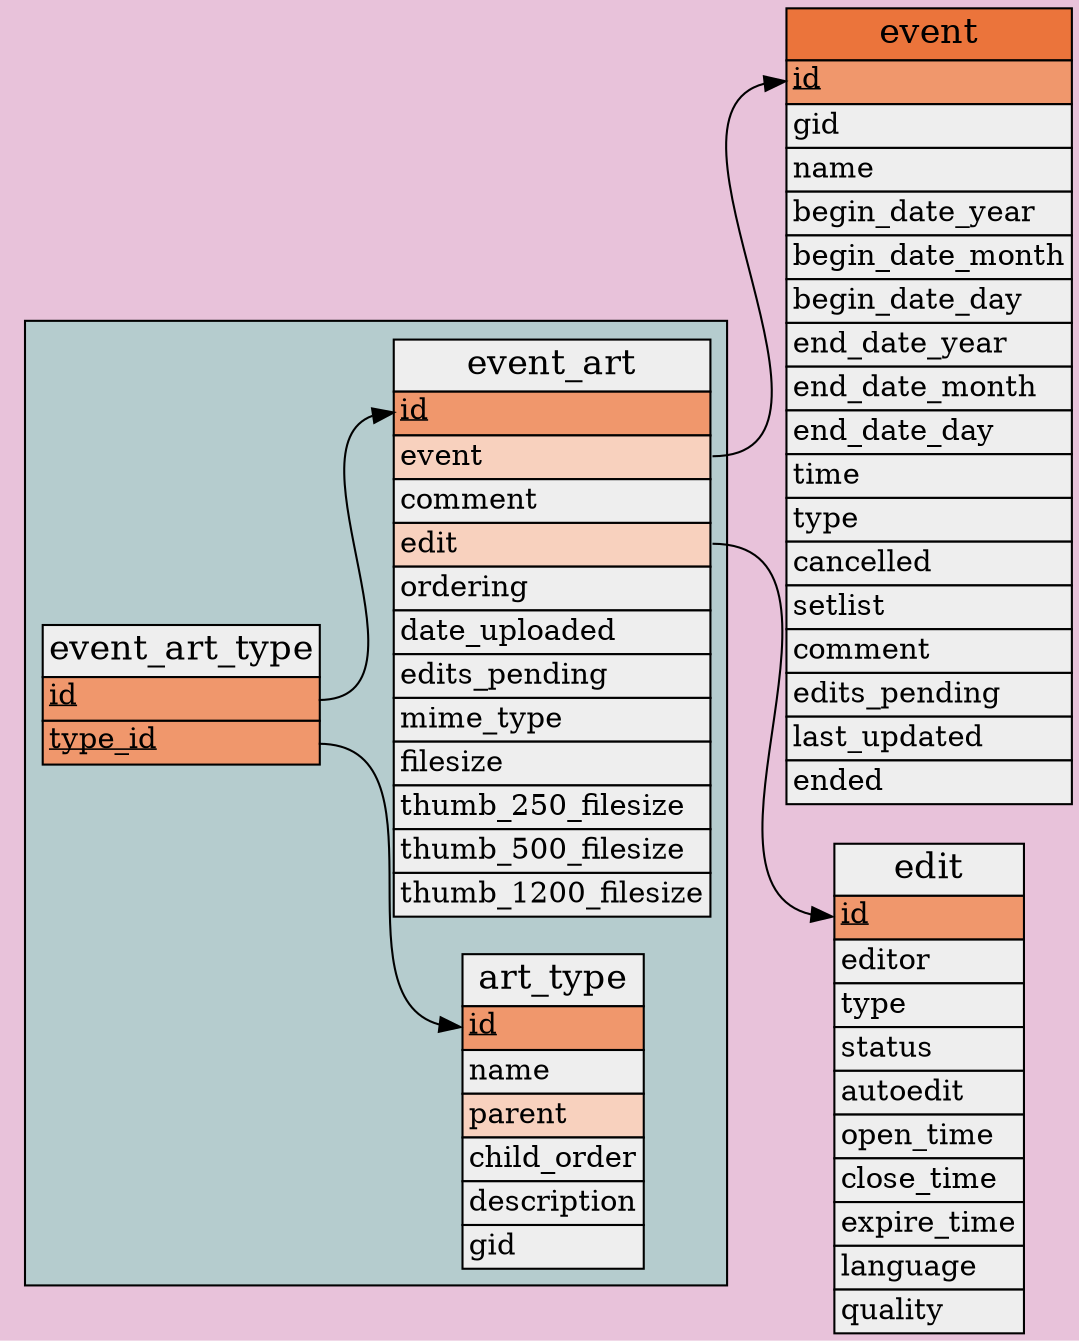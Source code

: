 // Automatically generated, do not edit.
// - Database schema sequence: 30
digraph event_art_details {
    tooltip = "Tables for event art"
    graph [
        bgcolor = "#e8c2da"
        concentrate = true
        pack = true
        rankdir = "LR"
    ];
    node [
        shape = plain
    ];

    // Tables
    "event_art_archive.art_type" [
        label = <
            <table border="0" cellspacing="0" cellborder="1">
                <tr><td bgcolor="#eeeeee"><font point-size="17">art_type</font></td></tr>
                <tr><td bgcolor="#f0976c" align="left" port="id"><font point-size="14"><u>id</u></font></td></tr>
                <tr><td bgcolor="#eeeeee" align="left" port="name"><font point-size="14">name</font></td></tr>
                <tr><td bgcolor="#f8d1be" align="left" port="parent"><font point-size="14">parent</font></td></tr>
                <tr><td bgcolor="#eeeeee" align="left" port="child_order"><font point-size="14">child_order</font></td></tr>
                <tr><td bgcolor="#eeeeee" align="left" port="description"><font point-size="14">description</font></td></tr>
                <tr><td bgcolor="#eeeeee" align="left" port="gid"><font point-size="14">gid</font></td></tr>
            </table>
        >
    ];
    "event_art_archive.event_art" [
        label = <
            <table border="0" cellspacing="0" cellborder="1">
                <tr><td bgcolor="#eeeeee"><font point-size="17">event_art</font></td></tr>
                <tr><td bgcolor="#f0976c" align="left" port="id"><font point-size="14"><u>id</u></font></td></tr>
                <tr><td bgcolor="#f8d1be" align="left" port="event"><font point-size="14">event</font></td></tr>
                <tr><td bgcolor="#eeeeee" align="left" port="comment"><font point-size="14">comment</font></td></tr>
                <tr><td bgcolor="#f8d1be" align="left" port="edit"><font point-size="14">edit</font></td></tr>
                <tr><td bgcolor="#eeeeee" align="left" port="ordering"><font point-size="14">ordering</font></td></tr>
                <tr><td bgcolor="#eeeeee" align="left" port="date_uploaded"><font point-size="14">date_uploaded</font></td></tr>
                <tr><td bgcolor="#eeeeee" align="left" port="edits_pending"><font point-size="14">edits_pending</font></td></tr>
                <tr><td bgcolor="#eeeeee" align="left" port="mime_type"><font point-size="14">mime_type</font></td></tr>
                <tr><td bgcolor="#eeeeee" align="left" port="filesize"><font point-size="14">filesize</font></td></tr>
                <tr><td bgcolor="#eeeeee" align="left" port="thumb_250_filesize"><font point-size="14">thumb_250_filesize</font></td></tr>
                <tr><td bgcolor="#eeeeee" align="left" port="thumb_500_filesize"><font point-size="14">thumb_500_filesize</font></td></tr>
                <tr><td bgcolor="#eeeeee" align="left" port="thumb_1200_filesize"><font point-size="14">thumb_1200_filesize</font></td></tr>
            </table>
        >
    ];
    "event_art_archive.event_art_type" [
        label = <
            <table border="0" cellspacing="0" cellborder="1">
                <tr><td bgcolor="#eeeeee"><font point-size="17">event_art_type</font></td></tr>
                <tr><td bgcolor="#f0976c" align="left" port="id"><font point-size="14"><u>id</u></font></td></tr>
                <tr><td bgcolor="#f0976c" align="left" port="type_id"><font point-size="14"><u>type_id</u></font></td></tr>
            </table>
        >
    ];
    "musicbrainz.edit" [
        label = <
            <table border="0" cellspacing="0" cellborder="1">
                <tr><td bgcolor="#eeeeee"><font point-size="17">edit</font></td></tr>
                <tr><td bgcolor="#f0976c" align="left" port="id"><font point-size="14"><u>id</u></font></td></tr>
                <tr><td bgcolor="#eeeeee" align="left" port="editor"><font point-size="14">editor</font></td></tr>
                <tr><td bgcolor="#eeeeee" align="left" port="type"><font point-size="14">type</font></td></tr>
                <tr><td bgcolor="#eeeeee" align="left" port="status"><font point-size="14">status</font></td></tr>
                <tr><td bgcolor="#eeeeee" align="left" port="autoedit"><font point-size="14">autoedit</font></td></tr>
                <tr><td bgcolor="#eeeeee" align="left" port="open_time"><font point-size="14">open_time</font></td></tr>
                <tr><td bgcolor="#eeeeee" align="left" port="close_time"><font point-size="14">close_time</font></td></tr>
                <tr><td bgcolor="#eeeeee" align="left" port="expire_time"><font point-size="14">expire_time</font></td></tr>
                <tr><td bgcolor="#eeeeee" align="left" port="language"><font point-size="14">language</font></td></tr>
                <tr><td bgcolor="#eeeeee" align="left" port="quality"><font point-size="14">quality</font></td></tr>
            </table>
        >
    ];
    "musicbrainz.event" [
        label = <
            <table border="0" cellspacing="0" cellborder="1">
                <tr><td bgcolor="#eb743b"><font point-size="17">event</font></td></tr>
                <tr><td bgcolor="#f0976c" align="left" port="id"><font point-size="14"><u>id</u></font></td></tr>
                <tr><td bgcolor="#eeeeee" align="left" port="gid"><font point-size="14">gid</font></td></tr>
                <tr><td bgcolor="#eeeeee" align="left" port="name"><font point-size="14">name</font></td></tr>
                <tr><td bgcolor="#eeeeee" align="left" port="begin_date_year"><font point-size="14">begin_date_year</font></td></tr>
                <tr><td bgcolor="#eeeeee" align="left" port="begin_date_month"><font point-size="14">begin_date_month</font></td></tr>
                <tr><td bgcolor="#eeeeee" align="left" port="begin_date_day"><font point-size="14">begin_date_day</font></td></tr>
                <tr><td bgcolor="#eeeeee" align="left" port="end_date_year"><font point-size="14">end_date_year</font></td></tr>
                <tr><td bgcolor="#eeeeee" align="left" port="end_date_month"><font point-size="14">end_date_month</font></td></tr>
                <tr><td bgcolor="#eeeeee" align="left" port="end_date_day"><font point-size="14">end_date_day</font></td></tr>
                <tr><td bgcolor="#eeeeee" align="left" port="time"><font point-size="14">time</font></td></tr>
                <tr><td bgcolor="#eeeeee" align="left" port="type"><font point-size="14">type</font></td></tr>
                <tr><td bgcolor="#eeeeee" align="left" port="cancelled"><font point-size="14">cancelled</font></td></tr>
                <tr><td bgcolor="#eeeeee" align="left" port="setlist"><font point-size="14">setlist</font></td></tr>
                <tr><td bgcolor="#eeeeee" align="left" port="comment"><font point-size="14">comment</font></td></tr>
                <tr><td bgcolor="#eeeeee" align="left" port="edits_pending"><font point-size="14">edits_pending</font></td></tr>
                <tr><td bgcolor="#eeeeee" align="left" port="last_updated"><font point-size="14">last_updated</font></td></tr>
                <tr><td bgcolor="#eeeeee" align="left" port="ended"><font point-size="14">ended</font></td></tr>
            </table>
        >
    ];

  // Schemas other than 'musicbrainz'
    subgraph cluster_event_art_archive {
        bgcolor = "#b5ccce"

        "event_art_archive.art_type";
        "event_art_archive.event_art";
        "event_art_archive.event_art_type";
    }

    // References
    "event_art_archive.event_art":"event" -> "musicbrainz.event":"id"
    "event_art_archive.event_art":"edit" -> "musicbrainz.edit":"id"
    "event_art_archive.event_art_type":"id" -> "event_art_archive.event_art":"id"
    "event_art_archive.event_art_type":"type_id" -> "event_art_archive.art_type":"id"
}
